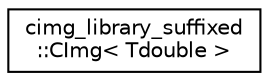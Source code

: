 digraph "Graphical Class Hierarchy"
{
  edge [fontname="Helvetica",fontsize="10",labelfontname="Helvetica",labelfontsize="10"];
  node [fontname="Helvetica",fontsize="10",shape=record];
  rankdir="LR";
  Node1 [label="cimg_library_suffixed\l::CImg\< Tdouble \>",height=0.2,width=0.4,color="black", fillcolor="white", style="filled",URL="$structcimg__library__suffixed_1_1_c_img.html"];
}
